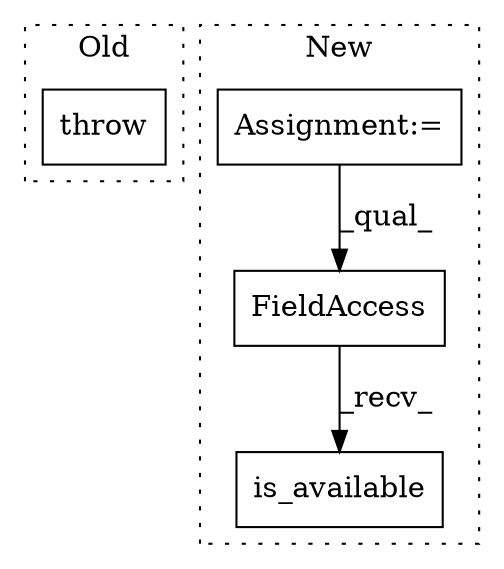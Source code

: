 digraph G {
subgraph cluster0 {
1 [label="throw" a="53" s="6183" l="6" shape="box"];
label = "Old";
style="dotted";
}
subgraph cluster1 {
2 [label="is_available" a="32" s="6431" l="14" shape="box"];
3 [label="FieldAccess" a="22" s="6420" l="10" shape="box"];
4 [label="Assignment:=" a="7" s="5897" l="5" shape="box"];
label = "New";
style="dotted";
}
3 -> 2 [label="_recv_"];
4 -> 3 [label="_qual_"];
}